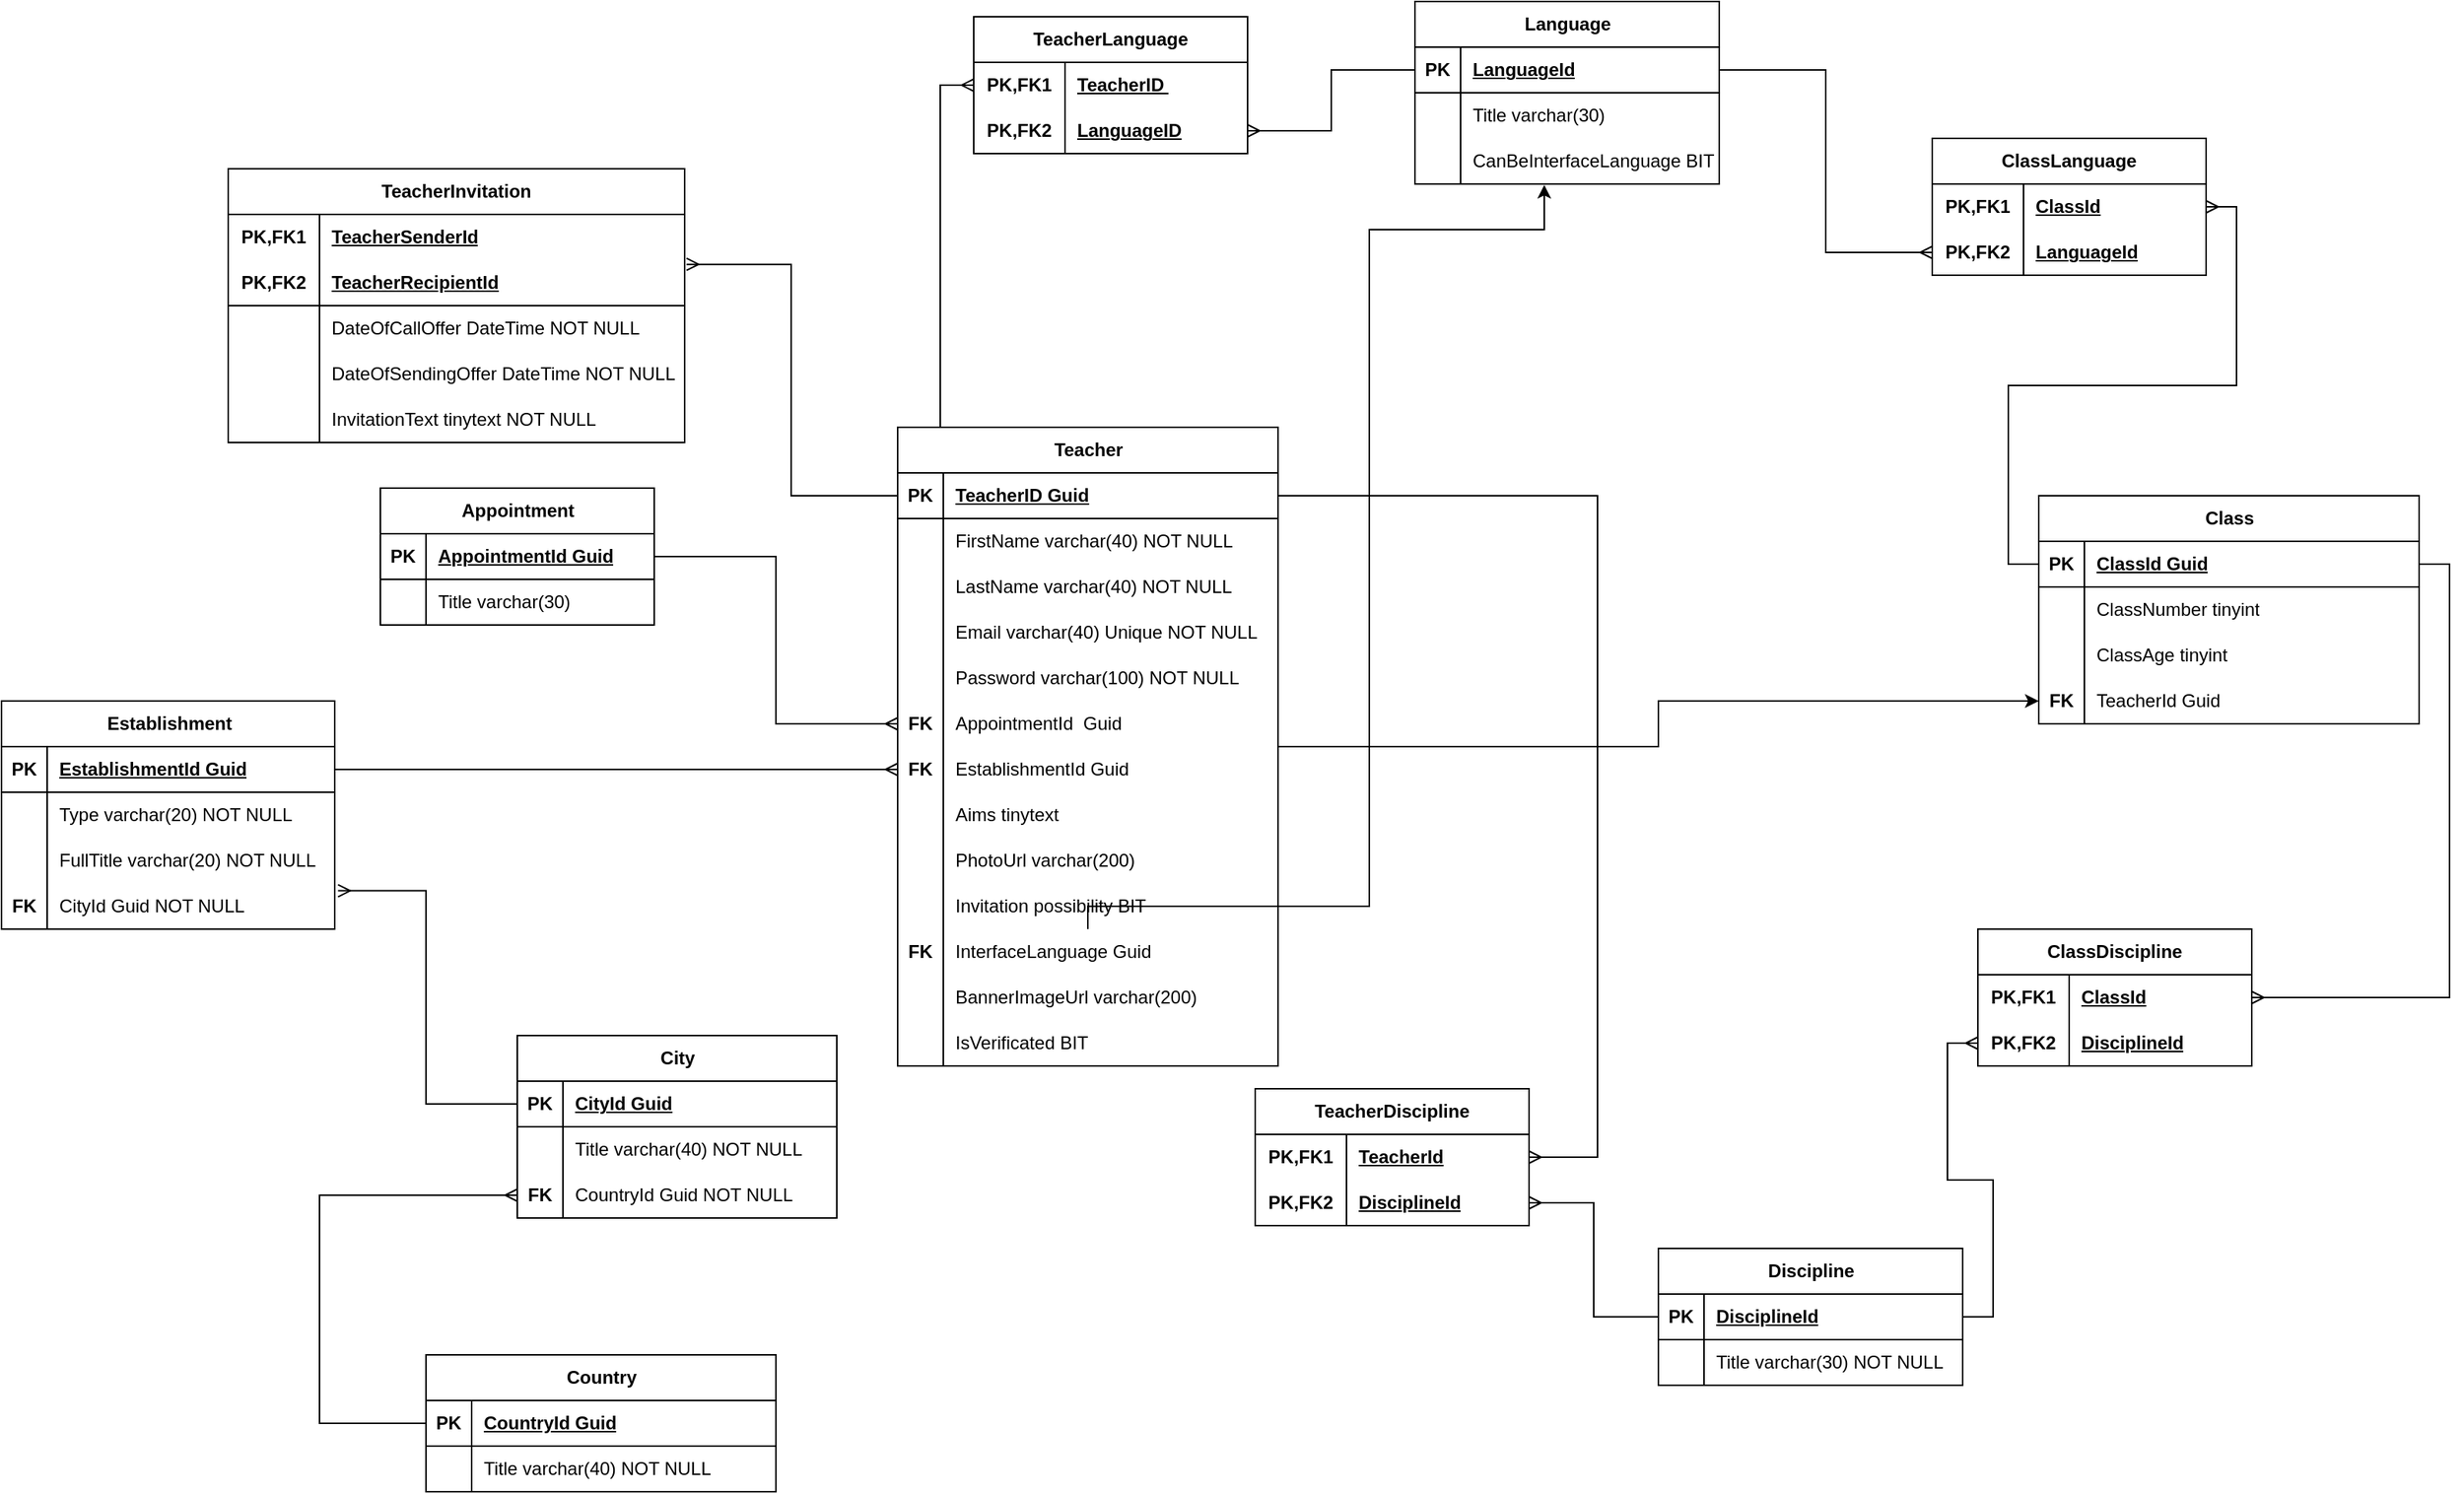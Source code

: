 <mxfile version="21.5.0" type="device">
  <diagram name="Page-1" id="oLW_052WXGifbZmkv6i8">
    <mxGraphModel dx="2096" dy="477" grid="1" gridSize="10" guides="1" tooltips="1" connect="1" arrows="1" fold="1" page="1" pageScale="1" pageWidth="850" pageHeight="1100" math="0" shadow="0">
      <root>
        <mxCell id="0" />
        <mxCell id="1" parent="0" />
        <mxCell id="5yg50umYMI5J6z6jHBOH-35" style="edgeStyle=orthogonalEdgeStyle;rounded=0;orthogonalLoop=1;jettySize=auto;html=1;entryX=0;entryY=0.5;entryDx=0;entryDy=0;" parent="1" source="uHq_uCDm-CEGFwKc-GGL-29" target="uHq_uCDm-CEGFwKc-GGL-214" edge="1">
          <mxGeometry relative="1" as="geometry" />
        </mxCell>
        <mxCell id="uHq_uCDm-CEGFwKc-GGL-29" value="Teacher" style="shape=table;startSize=30;container=1;collapsible=1;childLayout=tableLayout;fixedRows=1;rowLines=0;fontStyle=1;align=center;resizeLast=1;html=1;strokeWidth=1;" parent="1" vertex="1">
          <mxGeometry x="370" y="430" width="250" height="420" as="geometry">
            <mxRectangle x="370" y="430" width="90" height="30" as="alternateBounds" />
          </mxGeometry>
        </mxCell>
        <mxCell id="uHq_uCDm-CEGFwKc-GGL-30" value="" style="shape=tableRow;horizontal=0;startSize=0;swimlaneHead=0;swimlaneBody=0;fillColor=none;collapsible=0;dropTarget=0;points=[[0,0.5],[1,0.5]];portConstraint=eastwest;top=0;left=0;right=0;bottom=1;strokeWidth=1;" parent="uHq_uCDm-CEGFwKc-GGL-29" vertex="1">
          <mxGeometry y="30" width="250" height="30" as="geometry" />
        </mxCell>
        <mxCell id="uHq_uCDm-CEGFwKc-GGL-31" value="PK" style="shape=partialRectangle;connectable=0;fillColor=none;top=0;left=0;bottom=0;right=0;fontStyle=1;overflow=hidden;whiteSpace=wrap;html=1;strokeWidth=1;" parent="uHq_uCDm-CEGFwKc-GGL-30" vertex="1">
          <mxGeometry width="30" height="30" as="geometry">
            <mxRectangle width="30" height="30" as="alternateBounds" />
          </mxGeometry>
        </mxCell>
        <mxCell id="uHq_uCDm-CEGFwKc-GGL-32" value="TeacherID Guid" style="shape=partialRectangle;connectable=0;fillColor=none;top=0;left=0;bottom=0;right=0;align=left;spacingLeft=6;fontStyle=5;overflow=hidden;whiteSpace=wrap;html=1;strokeWidth=1;" parent="uHq_uCDm-CEGFwKc-GGL-30" vertex="1">
          <mxGeometry x="30" width="220" height="30" as="geometry">
            <mxRectangle width="220" height="30" as="alternateBounds" />
          </mxGeometry>
        </mxCell>
        <mxCell id="uHq_uCDm-CEGFwKc-GGL-33" value="" style="shape=tableRow;horizontal=0;startSize=0;swimlaneHead=0;swimlaneBody=0;fillColor=none;collapsible=0;dropTarget=0;points=[[0,0.5],[1,0.5]];portConstraint=eastwest;top=0;left=0;right=0;bottom=0;strokeWidth=1;" parent="uHq_uCDm-CEGFwKc-GGL-29" vertex="1">
          <mxGeometry y="60" width="250" height="30" as="geometry" />
        </mxCell>
        <mxCell id="uHq_uCDm-CEGFwKc-GGL-34" value="" style="shape=partialRectangle;connectable=0;fillColor=none;top=0;left=0;bottom=0;right=0;editable=1;overflow=hidden;whiteSpace=wrap;html=1;strokeWidth=1;" parent="uHq_uCDm-CEGFwKc-GGL-33" vertex="1">
          <mxGeometry width="30" height="30" as="geometry">
            <mxRectangle width="30" height="30" as="alternateBounds" />
          </mxGeometry>
        </mxCell>
        <mxCell id="uHq_uCDm-CEGFwKc-GGL-35" value="FirstName varchar(40) NOT NULL" style="shape=partialRectangle;connectable=0;fillColor=none;top=0;left=0;bottom=0;right=0;align=left;spacingLeft=6;overflow=hidden;whiteSpace=wrap;html=1;strokeWidth=1;" parent="uHq_uCDm-CEGFwKc-GGL-33" vertex="1">
          <mxGeometry x="30" width="220" height="30" as="geometry">
            <mxRectangle width="220" height="30" as="alternateBounds" />
          </mxGeometry>
        </mxCell>
        <mxCell id="uHq_uCDm-CEGFwKc-GGL-36" value="" style="shape=tableRow;horizontal=0;startSize=0;swimlaneHead=0;swimlaneBody=0;fillColor=none;collapsible=0;dropTarget=0;points=[[0,0.5],[1,0.5]];portConstraint=eastwest;top=0;left=0;right=0;bottom=0;strokeWidth=1;" parent="uHq_uCDm-CEGFwKc-GGL-29" vertex="1">
          <mxGeometry y="90" width="250" height="30" as="geometry" />
        </mxCell>
        <mxCell id="uHq_uCDm-CEGFwKc-GGL-37" value="" style="shape=partialRectangle;connectable=0;fillColor=none;top=0;left=0;bottom=0;right=0;editable=1;overflow=hidden;whiteSpace=wrap;html=1;strokeWidth=1;" parent="uHq_uCDm-CEGFwKc-GGL-36" vertex="1">
          <mxGeometry width="30" height="30" as="geometry">
            <mxRectangle width="30" height="30" as="alternateBounds" />
          </mxGeometry>
        </mxCell>
        <mxCell id="uHq_uCDm-CEGFwKc-GGL-38" value="LastName varchar(40) NOT NULL" style="shape=partialRectangle;connectable=0;fillColor=none;top=0;left=0;bottom=0;right=0;align=left;spacingLeft=6;overflow=hidden;whiteSpace=wrap;html=1;strokeWidth=1;" parent="uHq_uCDm-CEGFwKc-GGL-36" vertex="1">
          <mxGeometry x="30" width="220" height="30" as="geometry">
            <mxRectangle width="220" height="30" as="alternateBounds" />
          </mxGeometry>
        </mxCell>
        <mxCell id="uHq_uCDm-CEGFwKc-GGL-42" value="" style="shape=tableRow;horizontal=0;startSize=0;swimlaneHead=0;swimlaneBody=0;fillColor=none;collapsible=0;dropTarget=0;points=[[0,0.5],[1,0.5]];portConstraint=eastwest;top=0;left=0;right=0;bottom=0;strokeWidth=1;" parent="uHq_uCDm-CEGFwKc-GGL-29" vertex="1">
          <mxGeometry y="120" width="250" height="30" as="geometry" />
        </mxCell>
        <mxCell id="uHq_uCDm-CEGFwKc-GGL-43" value="" style="shape=partialRectangle;connectable=0;fillColor=none;top=0;left=0;bottom=0;right=0;editable=1;overflow=hidden;whiteSpace=wrap;html=1;strokeWidth=1;" parent="uHq_uCDm-CEGFwKc-GGL-42" vertex="1">
          <mxGeometry width="30" height="30" as="geometry">
            <mxRectangle width="30" height="30" as="alternateBounds" />
          </mxGeometry>
        </mxCell>
        <mxCell id="uHq_uCDm-CEGFwKc-GGL-44" value="Email varchar(40) Unique NOT NULL" style="shape=partialRectangle;connectable=0;fillColor=none;top=0;left=0;bottom=0;right=0;align=left;spacingLeft=6;overflow=hidden;whiteSpace=wrap;html=1;strokeWidth=1;" parent="uHq_uCDm-CEGFwKc-GGL-42" vertex="1">
          <mxGeometry x="30" width="220" height="30" as="geometry">
            <mxRectangle width="220" height="30" as="alternateBounds" />
          </mxGeometry>
        </mxCell>
        <mxCell id="uHq_uCDm-CEGFwKc-GGL-45" value="" style="shape=tableRow;horizontal=0;startSize=0;swimlaneHead=0;swimlaneBody=0;fillColor=none;collapsible=0;dropTarget=0;points=[[0,0.5],[1,0.5]];portConstraint=eastwest;top=0;left=0;right=0;bottom=0;strokeWidth=1;" parent="uHq_uCDm-CEGFwKc-GGL-29" vertex="1">
          <mxGeometry y="150" width="250" height="30" as="geometry" />
        </mxCell>
        <mxCell id="uHq_uCDm-CEGFwKc-GGL-46" value="" style="shape=partialRectangle;connectable=0;fillColor=none;top=0;left=0;bottom=0;right=0;editable=1;overflow=hidden;whiteSpace=wrap;html=1;strokeWidth=1;" parent="uHq_uCDm-CEGFwKc-GGL-45" vertex="1">
          <mxGeometry width="30" height="30" as="geometry">
            <mxRectangle width="30" height="30" as="alternateBounds" />
          </mxGeometry>
        </mxCell>
        <mxCell id="uHq_uCDm-CEGFwKc-GGL-47" value="Password varchar(100) NOT NULL" style="shape=partialRectangle;connectable=0;fillColor=none;top=0;left=0;bottom=0;right=0;align=left;spacingLeft=6;overflow=hidden;whiteSpace=wrap;html=1;strokeWidth=1;" parent="uHq_uCDm-CEGFwKc-GGL-45" vertex="1">
          <mxGeometry x="30" width="220" height="30" as="geometry">
            <mxRectangle width="220" height="30" as="alternateBounds" />
          </mxGeometry>
        </mxCell>
        <mxCell id="uHq_uCDm-CEGFwKc-GGL-54" value="" style="shape=tableRow;horizontal=0;startSize=0;swimlaneHead=0;swimlaneBody=0;fillColor=none;collapsible=0;dropTarget=0;points=[[0,0.5],[1,0.5]];portConstraint=eastwest;top=0;left=0;right=0;bottom=0;strokeWidth=1;" parent="uHq_uCDm-CEGFwKc-GGL-29" vertex="1">
          <mxGeometry y="180" width="250" height="30" as="geometry" />
        </mxCell>
        <mxCell id="uHq_uCDm-CEGFwKc-GGL-55" value="FK" style="shape=partialRectangle;connectable=0;fillColor=none;top=0;left=0;bottom=0;right=0;editable=1;overflow=hidden;whiteSpace=wrap;html=1;strokeWidth=1;fontStyle=1" parent="uHq_uCDm-CEGFwKc-GGL-54" vertex="1">
          <mxGeometry width="30" height="30" as="geometry">
            <mxRectangle width="30" height="30" as="alternateBounds" />
          </mxGeometry>
        </mxCell>
        <mxCell id="uHq_uCDm-CEGFwKc-GGL-56" value="AppointmentId&amp;nbsp; Guid" style="shape=partialRectangle;connectable=0;fillColor=none;top=0;left=0;bottom=0;right=0;align=left;spacingLeft=6;overflow=hidden;whiteSpace=wrap;html=1;strokeWidth=1;" parent="uHq_uCDm-CEGFwKc-GGL-54" vertex="1">
          <mxGeometry x="30" width="220" height="30" as="geometry">
            <mxRectangle width="220" height="30" as="alternateBounds" />
          </mxGeometry>
        </mxCell>
        <mxCell id="INQ4oLNOgzTdT7xalO9u-1" value="" style="shape=tableRow;horizontal=0;startSize=0;swimlaneHead=0;swimlaneBody=0;fillColor=none;collapsible=0;dropTarget=0;points=[[0,0.5],[1,0.5]];portConstraint=eastwest;top=0;left=0;right=0;bottom=0;strokeWidth=1;" vertex="1" parent="uHq_uCDm-CEGFwKc-GGL-29">
          <mxGeometry y="210" width="250" height="30" as="geometry" />
        </mxCell>
        <mxCell id="INQ4oLNOgzTdT7xalO9u-2" value="FK" style="shape=partialRectangle;connectable=0;fillColor=none;top=0;left=0;bottom=0;right=0;editable=1;overflow=hidden;whiteSpace=wrap;html=1;strokeWidth=1;fontStyle=1" vertex="1" parent="INQ4oLNOgzTdT7xalO9u-1">
          <mxGeometry width="30" height="30" as="geometry">
            <mxRectangle width="30" height="30" as="alternateBounds" />
          </mxGeometry>
        </mxCell>
        <mxCell id="INQ4oLNOgzTdT7xalO9u-3" value="EstablishmentId Guid" style="shape=partialRectangle;connectable=0;fillColor=none;top=0;left=0;bottom=0;right=0;align=left;spacingLeft=6;overflow=hidden;whiteSpace=wrap;html=1;strokeWidth=1;" vertex="1" parent="INQ4oLNOgzTdT7xalO9u-1">
          <mxGeometry x="30" width="220" height="30" as="geometry">
            <mxRectangle width="220" height="30" as="alternateBounds" />
          </mxGeometry>
        </mxCell>
        <mxCell id="uHq_uCDm-CEGFwKc-GGL-217" value="" style="shape=tableRow;horizontal=0;startSize=0;swimlaneHead=0;swimlaneBody=0;fillColor=none;collapsible=0;dropTarget=0;points=[[0,0.5],[1,0.5]];portConstraint=eastwest;top=0;left=0;right=0;bottom=0;strokeWidth=1;" parent="uHq_uCDm-CEGFwKc-GGL-29" vertex="1">
          <mxGeometry y="240" width="250" height="30" as="geometry" />
        </mxCell>
        <mxCell id="uHq_uCDm-CEGFwKc-GGL-218" value="" style="shape=partialRectangle;connectable=0;fillColor=none;top=0;left=0;bottom=0;right=0;editable=1;overflow=hidden;whiteSpace=wrap;html=1;strokeWidth=1;" parent="uHq_uCDm-CEGFwKc-GGL-217" vertex="1">
          <mxGeometry width="30" height="30" as="geometry">
            <mxRectangle width="30" height="30" as="alternateBounds" />
          </mxGeometry>
        </mxCell>
        <mxCell id="uHq_uCDm-CEGFwKc-GGL-219" value="Aims tinytext" style="shape=partialRectangle;connectable=0;fillColor=none;top=0;left=0;bottom=0;right=0;align=left;spacingLeft=6;overflow=hidden;whiteSpace=wrap;html=1;strokeWidth=1;" parent="uHq_uCDm-CEGFwKc-GGL-217" vertex="1">
          <mxGeometry x="30" width="220" height="30" as="geometry">
            <mxRectangle width="220" height="30" as="alternateBounds" />
          </mxGeometry>
        </mxCell>
        <mxCell id="uHq_uCDm-CEGFwKc-GGL-256" value="" style="shape=tableRow;horizontal=0;startSize=0;swimlaneHead=0;swimlaneBody=0;fillColor=none;collapsible=0;dropTarget=0;points=[[0,0.5],[1,0.5]];portConstraint=eastwest;top=0;left=0;right=0;bottom=0;strokeWidth=1;" parent="uHq_uCDm-CEGFwKc-GGL-29" vertex="1">
          <mxGeometry y="270" width="250" height="30" as="geometry" />
        </mxCell>
        <mxCell id="uHq_uCDm-CEGFwKc-GGL-257" value="" style="shape=partialRectangle;connectable=0;fillColor=none;top=0;left=0;bottom=0;right=0;editable=1;overflow=hidden;whiteSpace=wrap;html=1;strokeWidth=1;" parent="uHq_uCDm-CEGFwKc-GGL-256" vertex="1">
          <mxGeometry width="30" height="30" as="geometry">
            <mxRectangle width="30" height="30" as="alternateBounds" />
          </mxGeometry>
        </mxCell>
        <mxCell id="uHq_uCDm-CEGFwKc-GGL-258" value="PhotoUrl varchar(200)" style="shape=partialRectangle;connectable=0;fillColor=none;top=0;left=0;bottom=0;right=0;align=left;spacingLeft=6;overflow=hidden;whiteSpace=wrap;html=1;strokeWidth=1;" parent="uHq_uCDm-CEGFwKc-GGL-256" vertex="1">
          <mxGeometry x="30" width="220" height="30" as="geometry">
            <mxRectangle width="220" height="30" as="alternateBounds" />
          </mxGeometry>
        </mxCell>
        <mxCell id="ctQBOZw4vagbi_QwaWRH-1" value="" style="shape=tableRow;horizontal=0;startSize=0;swimlaneHead=0;swimlaneBody=0;fillColor=none;collapsible=0;dropTarget=0;points=[[0,0.5],[1,0.5]];portConstraint=eastwest;top=0;left=0;right=0;bottom=0;strokeWidth=1;" parent="uHq_uCDm-CEGFwKc-GGL-29" vertex="1">
          <mxGeometry y="300" width="250" height="30" as="geometry" />
        </mxCell>
        <mxCell id="ctQBOZw4vagbi_QwaWRH-2" value="" style="shape=partialRectangle;connectable=0;fillColor=none;top=0;left=0;bottom=0;right=0;editable=1;overflow=hidden;whiteSpace=wrap;html=1;strokeWidth=1;" parent="ctQBOZw4vagbi_QwaWRH-1" vertex="1">
          <mxGeometry width="30" height="30" as="geometry">
            <mxRectangle width="30" height="30" as="alternateBounds" />
          </mxGeometry>
        </mxCell>
        <mxCell id="ctQBOZw4vagbi_QwaWRH-3" value="Invitation possibility BIT" style="shape=partialRectangle;connectable=0;fillColor=none;top=0;left=0;bottom=0;right=0;align=left;spacingLeft=6;overflow=hidden;whiteSpace=wrap;html=1;strokeWidth=1;" parent="ctQBOZw4vagbi_QwaWRH-1" vertex="1">
          <mxGeometry x="30" width="220" height="30" as="geometry">
            <mxRectangle width="220" height="30" as="alternateBounds" />
          </mxGeometry>
        </mxCell>
        <mxCell id="ctQBOZw4vagbi_QwaWRH-4" value="" style="shape=tableRow;horizontal=0;startSize=0;swimlaneHead=0;swimlaneBody=0;fillColor=none;collapsible=0;dropTarget=0;points=[[0,0.5],[1,0.5]];portConstraint=eastwest;top=0;left=0;right=0;bottom=0;strokeWidth=1;" parent="uHq_uCDm-CEGFwKc-GGL-29" vertex="1">
          <mxGeometry y="330" width="250" height="30" as="geometry" />
        </mxCell>
        <mxCell id="ctQBOZw4vagbi_QwaWRH-5" value="&lt;b&gt;FK&lt;/b&gt;" style="shape=partialRectangle;connectable=0;fillColor=none;top=0;left=0;bottom=0;right=0;editable=1;overflow=hidden;whiteSpace=wrap;html=1;strokeWidth=1;" parent="ctQBOZw4vagbi_QwaWRH-4" vertex="1">
          <mxGeometry width="30" height="30" as="geometry">
            <mxRectangle width="30" height="30" as="alternateBounds" />
          </mxGeometry>
        </mxCell>
        <mxCell id="ctQBOZw4vagbi_QwaWRH-6" value="InterfaceLanguage Guid" style="shape=partialRectangle;connectable=0;fillColor=none;top=0;left=0;bottom=0;right=0;align=left;spacingLeft=6;overflow=hidden;whiteSpace=wrap;html=1;strokeWidth=1;" parent="ctQBOZw4vagbi_QwaWRH-4" vertex="1">
          <mxGeometry x="30" width="220" height="30" as="geometry">
            <mxRectangle width="220" height="30" as="alternateBounds" />
          </mxGeometry>
        </mxCell>
        <mxCell id="5yg50umYMI5J6z6jHBOH-31" value="" style="shape=tableRow;horizontal=0;startSize=0;swimlaneHead=0;swimlaneBody=0;fillColor=none;collapsible=0;dropTarget=0;points=[[0,0.5],[1,0.5]];portConstraint=eastwest;top=0;left=0;right=0;bottom=0;strokeWidth=1;" parent="uHq_uCDm-CEGFwKc-GGL-29" vertex="1">
          <mxGeometry y="360" width="250" height="30" as="geometry" />
        </mxCell>
        <mxCell id="5yg50umYMI5J6z6jHBOH-32" value="" style="shape=partialRectangle;connectable=0;fillColor=none;top=0;left=0;bottom=0;right=0;editable=1;overflow=hidden;whiteSpace=wrap;html=1;strokeWidth=1;" parent="5yg50umYMI5J6z6jHBOH-31" vertex="1">
          <mxGeometry width="30" height="30" as="geometry">
            <mxRectangle width="30" height="30" as="alternateBounds" />
          </mxGeometry>
        </mxCell>
        <mxCell id="5yg50umYMI5J6z6jHBOH-33" value="BannerImageUrl varchar(200)" style="shape=partialRectangle;connectable=0;fillColor=none;top=0;left=0;bottom=0;right=0;align=left;spacingLeft=6;overflow=hidden;whiteSpace=wrap;html=1;strokeWidth=1;" parent="5yg50umYMI5J6z6jHBOH-31" vertex="1">
          <mxGeometry x="30" width="220" height="30" as="geometry">
            <mxRectangle width="220" height="30" as="alternateBounds" />
          </mxGeometry>
        </mxCell>
        <mxCell id="5yg50umYMI5J6z6jHBOH-40" value="" style="shape=tableRow;horizontal=0;startSize=0;swimlaneHead=0;swimlaneBody=0;fillColor=none;collapsible=0;dropTarget=0;points=[[0,0.5],[1,0.5]];portConstraint=eastwest;top=0;left=0;right=0;bottom=0;strokeWidth=1;" parent="uHq_uCDm-CEGFwKc-GGL-29" vertex="1">
          <mxGeometry y="390" width="250" height="30" as="geometry" />
        </mxCell>
        <mxCell id="5yg50umYMI5J6z6jHBOH-41" value="" style="shape=partialRectangle;connectable=0;fillColor=none;top=0;left=0;bottom=0;right=0;editable=1;overflow=hidden;whiteSpace=wrap;html=1;strokeWidth=1;" parent="5yg50umYMI5J6z6jHBOH-40" vertex="1">
          <mxGeometry width="30" height="30" as="geometry">
            <mxRectangle width="30" height="30" as="alternateBounds" />
          </mxGeometry>
        </mxCell>
        <mxCell id="5yg50umYMI5J6z6jHBOH-42" value="IsVerificated BIT" style="shape=partialRectangle;connectable=0;fillColor=none;top=0;left=0;bottom=0;right=0;align=left;spacingLeft=6;overflow=hidden;whiteSpace=wrap;html=1;strokeWidth=1;" parent="5yg50umYMI5J6z6jHBOH-40" vertex="1">
          <mxGeometry x="30" width="220" height="30" as="geometry">
            <mxRectangle width="220" height="30" as="alternateBounds" />
          </mxGeometry>
        </mxCell>
        <mxCell id="uHq_uCDm-CEGFwKc-GGL-66" value="Class" style="shape=table;startSize=30;container=1;collapsible=1;childLayout=tableLayout;fixedRows=1;rowLines=0;fontStyle=1;align=center;resizeLast=1;html=1;strokeWidth=1;" parent="1" vertex="1">
          <mxGeometry x="1120" y="475" width="250" height="150" as="geometry" />
        </mxCell>
        <mxCell id="uHq_uCDm-CEGFwKc-GGL-67" value="" style="shape=tableRow;horizontal=0;startSize=0;swimlaneHead=0;swimlaneBody=0;fillColor=none;collapsible=0;dropTarget=0;points=[[0,0.5],[1,0.5]];portConstraint=eastwest;top=0;left=0;right=0;bottom=1;strokeWidth=1;" parent="uHq_uCDm-CEGFwKc-GGL-66" vertex="1">
          <mxGeometry y="30" width="250" height="30" as="geometry" />
        </mxCell>
        <mxCell id="uHq_uCDm-CEGFwKc-GGL-68" value="PK" style="shape=partialRectangle;connectable=0;fillColor=none;top=0;left=0;bottom=0;right=0;fontStyle=1;overflow=hidden;whiteSpace=wrap;html=1;strokeWidth=1;" parent="uHq_uCDm-CEGFwKc-GGL-67" vertex="1">
          <mxGeometry width="30" height="30" as="geometry">
            <mxRectangle width="30" height="30" as="alternateBounds" />
          </mxGeometry>
        </mxCell>
        <mxCell id="uHq_uCDm-CEGFwKc-GGL-69" value="ClassId Guid" style="shape=partialRectangle;connectable=0;fillColor=none;top=0;left=0;bottom=0;right=0;align=left;spacingLeft=6;fontStyle=5;overflow=hidden;whiteSpace=wrap;html=1;strokeWidth=1;" parent="uHq_uCDm-CEGFwKc-GGL-67" vertex="1">
          <mxGeometry x="30" width="220" height="30" as="geometry">
            <mxRectangle width="220" height="30" as="alternateBounds" />
          </mxGeometry>
        </mxCell>
        <mxCell id="uHq_uCDm-CEGFwKc-GGL-70" value="" style="shape=tableRow;horizontal=0;startSize=0;swimlaneHead=0;swimlaneBody=0;fillColor=none;collapsible=0;dropTarget=0;points=[[0,0.5],[1,0.5]];portConstraint=eastwest;top=0;left=0;right=0;bottom=0;strokeWidth=1;" parent="uHq_uCDm-CEGFwKc-GGL-66" vertex="1">
          <mxGeometry y="60" width="250" height="30" as="geometry" />
        </mxCell>
        <mxCell id="uHq_uCDm-CEGFwKc-GGL-71" value="" style="shape=partialRectangle;connectable=0;fillColor=none;top=0;left=0;bottom=0;right=0;editable=1;overflow=hidden;whiteSpace=wrap;html=1;strokeWidth=1;" parent="uHq_uCDm-CEGFwKc-GGL-70" vertex="1">
          <mxGeometry width="30" height="30" as="geometry">
            <mxRectangle width="30" height="30" as="alternateBounds" />
          </mxGeometry>
        </mxCell>
        <mxCell id="uHq_uCDm-CEGFwKc-GGL-72" value="ClassNumber tinyint" style="shape=partialRectangle;connectable=0;fillColor=none;top=0;left=0;bottom=0;right=0;align=left;spacingLeft=6;overflow=hidden;whiteSpace=wrap;html=1;strokeWidth=1;" parent="uHq_uCDm-CEGFwKc-GGL-70" vertex="1">
          <mxGeometry x="30" width="220" height="30" as="geometry">
            <mxRectangle width="220" height="30" as="alternateBounds" />
          </mxGeometry>
        </mxCell>
        <mxCell id="uHq_uCDm-CEGFwKc-GGL-79" value="" style="shape=tableRow;horizontal=0;startSize=0;swimlaneHead=0;swimlaneBody=0;fillColor=none;collapsible=0;dropTarget=0;points=[[0,0.5],[1,0.5]];portConstraint=eastwest;top=0;left=0;right=0;bottom=0;strokeWidth=1;" parent="uHq_uCDm-CEGFwKc-GGL-66" vertex="1">
          <mxGeometry y="90" width="250" height="30" as="geometry" />
        </mxCell>
        <mxCell id="uHq_uCDm-CEGFwKc-GGL-80" value="" style="shape=partialRectangle;connectable=0;fillColor=none;top=0;left=0;bottom=0;right=0;editable=1;overflow=hidden;whiteSpace=wrap;html=1;strokeWidth=1;" parent="uHq_uCDm-CEGFwKc-GGL-79" vertex="1">
          <mxGeometry width="30" height="30" as="geometry">
            <mxRectangle width="30" height="30" as="alternateBounds" />
          </mxGeometry>
        </mxCell>
        <mxCell id="uHq_uCDm-CEGFwKc-GGL-81" value="ClassAge tinyint" style="shape=partialRectangle;connectable=0;fillColor=none;top=0;left=0;bottom=0;right=0;align=left;spacingLeft=6;overflow=hidden;whiteSpace=wrap;html=1;strokeWidth=1;" parent="uHq_uCDm-CEGFwKc-GGL-79" vertex="1">
          <mxGeometry x="30" width="220" height="30" as="geometry">
            <mxRectangle width="220" height="30" as="alternateBounds" />
          </mxGeometry>
        </mxCell>
        <mxCell id="uHq_uCDm-CEGFwKc-GGL-214" value="" style="shape=tableRow;horizontal=0;startSize=0;swimlaneHead=0;swimlaneBody=0;fillColor=none;collapsible=0;dropTarget=0;points=[[0,0.5],[1,0.5]];portConstraint=eastwest;top=0;left=0;right=0;bottom=0;strokeWidth=1;" parent="uHq_uCDm-CEGFwKc-GGL-66" vertex="1">
          <mxGeometry y="120" width="250" height="30" as="geometry" />
        </mxCell>
        <mxCell id="uHq_uCDm-CEGFwKc-GGL-215" value="&lt;b&gt;FK&lt;/b&gt;" style="shape=partialRectangle;connectable=0;fillColor=none;top=0;left=0;bottom=0;right=0;editable=1;overflow=hidden;whiteSpace=wrap;html=1;strokeWidth=1;" parent="uHq_uCDm-CEGFwKc-GGL-214" vertex="1">
          <mxGeometry width="30" height="30" as="geometry">
            <mxRectangle width="30" height="30" as="alternateBounds" />
          </mxGeometry>
        </mxCell>
        <mxCell id="uHq_uCDm-CEGFwKc-GGL-216" value="TeacherId Guid" style="shape=partialRectangle;connectable=0;fillColor=none;top=0;left=0;bottom=0;right=0;align=left;spacingLeft=6;overflow=hidden;whiteSpace=wrap;html=1;strokeWidth=1;" parent="uHq_uCDm-CEGFwKc-GGL-214" vertex="1">
          <mxGeometry x="30" width="220" height="30" as="geometry">
            <mxRectangle width="220" height="30" as="alternateBounds" />
          </mxGeometry>
        </mxCell>
        <mxCell id="uHq_uCDm-CEGFwKc-GGL-100" value="Establishment" style="shape=table;startSize=30;container=1;collapsible=1;childLayout=tableLayout;fixedRows=1;rowLines=0;fontStyle=1;align=center;resizeLast=1;html=1;strokeWidth=1;" parent="1" vertex="1">
          <mxGeometry x="-219" y="610" width="219" height="150" as="geometry" />
        </mxCell>
        <mxCell id="uHq_uCDm-CEGFwKc-GGL-101" value="" style="shape=tableRow;horizontal=0;startSize=0;swimlaneHead=0;swimlaneBody=0;fillColor=none;collapsible=0;dropTarget=0;points=[[0,0.5],[1,0.5]];portConstraint=eastwest;top=0;left=0;right=0;bottom=1;strokeWidth=1;" parent="uHq_uCDm-CEGFwKc-GGL-100" vertex="1">
          <mxGeometry y="30" width="219" height="30" as="geometry" />
        </mxCell>
        <mxCell id="uHq_uCDm-CEGFwKc-GGL-102" value="PK" style="shape=partialRectangle;connectable=0;fillColor=none;top=0;left=0;bottom=0;right=0;fontStyle=1;overflow=hidden;whiteSpace=wrap;html=1;strokeWidth=1;" parent="uHq_uCDm-CEGFwKc-GGL-101" vertex="1">
          <mxGeometry width="30" height="30" as="geometry">
            <mxRectangle width="30" height="30" as="alternateBounds" />
          </mxGeometry>
        </mxCell>
        <mxCell id="uHq_uCDm-CEGFwKc-GGL-103" value="EstablishmentId Guid" style="shape=partialRectangle;connectable=0;fillColor=none;top=0;left=0;bottom=0;right=0;align=left;spacingLeft=6;fontStyle=5;overflow=hidden;whiteSpace=wrap;html=1;strokeWidth=1;" parent="uHq_uCDm-CEGFwKc-GGL-101" vertex="1">
          <mxGeometry x="30" width="189" height="30" as="geometry">
            <mxRectangle width="189" height="30" as="alternateBounds" />
          </mxGeometry>
        </mxCell>
        <mxCell id="uHq_uCDm-CEGFwKc-GGL-104" value="" style="shape=tableRow;horizontal=0;startSize=0;swimlaneHead=0;swimlaneBody=0;fillColor=none;collapsible=0;dropTarget=0;points=[[0,0.5],[1,0.5]];portConstraint=eastwest;top=0;left=0;right=0;bottom=0;strokeWidth=1;" parent="uHq_uCDm-CEGFwKc-GGL-100" vertex="1">
          <mxGeometry y="60" width="219" height="30" as="geometry" />
        </mxCell>
        <mxCell id="uHq_uCDm-CEGFwKc-GGL-105" value="" style="shape=partialRectangle;connectable=0;fillColor=none;top=0;left=0;bottom=0;right=0;editable=1;overflow=hidden;whiteSpace=wrap;html=1;strokeWidth=1;" parent="uHq_uCDm-CEGFwKc-GGL-104" vertex="1">
          <mxGeometry width="30" height="30" as="geometry">
            <mxRectangle width="30" height="30" as="alternateBounds" />
          </mxGeometry>
        </mxCell>
        <mxCell id="uHq_uCDm-CEGFwKc-GGL-106" value="Type varchar(20) NOT NULL" style="shape=partialRectangle;connectable=0;fillColor=none;top=0;left=0;bottom=0;right=0;align=left;spacingLeft=6;overflow=hidden;whiteSpace=wrap;html=1;strokeWidth=1;" parent="uHq_uCDm-CEGFwKc-GGL-104" vertex="1">
          <mxGeometry x="30" width="189" height="30" as="geometry">
            <mxRectangle width="189" height="30" as="alternateBounds" />
          </mxGeometry>
        </mxCell>
        <mxCell id="uHq_uCDm-CEGFwKc-GGL-107" value="" style="shape=tableRow;horizontal=0;startSize=0;swimlaneHead=0;swimlaneBody=0;fillColor=none;collapsible=0;dropTarget=0;points=[[0,0.5],[1,0.5]];portConstraint=eastwest;top=0;left=0;right=0;bottom=0;strokeWidth=1;" parent="uHq_uCDm-CEGFwKc-GGL-100" vertex="1">
          <mxGeometry y="90" width="219" height="30" as="geometry" />
        </mxCell>
        <mxCell id="uHq_uCDm-CEGFwKc-GGL-108" value="" style="shape=partialRectangle;connectable=0;fillColor=none;top=0;left=0;bottom=0;right=0;editable=1;overflow=hidden;whiteSpace=wrap;html=1;strokeWidth=1;" parent="uHq_uCDm-CEGFwKc-GGL-107" vertex="1">
          <mxGeometry width="30" height="30" as="geometry">
            <mxRectangle width="30" height="30" as="alternateBounds" />
          </mxGeometry>
        </mxCell>
        <mxCell id="uHq_uCDm-CEGFwKc-GGL-109" value="FullTitle varchar(20) NOT NULL" style="shape=partialRectangle;connectable=0;fillColor=none;top=0;left=0;bottom=0;right=0;align=left;spacingLeft=6;overflow=hidden;whiteSpace=wrap;html=1;strokeWidth=1;" parent="uHq_uCDm-CEGFwKc-GGL-107" vertex="1">
          <mxGeometry x="30" width="189" height="30" as="geometry">
            <mxRectangle width="189" height="30" as="alternateBounds" />
          </mxGeometry>
        </mxCell>
        <mxCell id="uHq_uCDm-CEGFwKc-GGL-110" value="" style="shape=tableRow;horizontal=0;startSize=0;swimlaneHead=0;swimlaneBody=0;fillColor=none;collapsible=0;dropTarget=0;points=[[0,0.5],[1,0.5]];portConstraint=eastwest;top=0;left=0;right=0;bottom=0;strokeWidth=1;" parent="uHq_uCDm-CEGFwKc-GGL-100" vertex="1">
          <mxGeometry y="120" width="219" height="30" as="geometry" />
        </mxCell>
        <mxCell id="uHq_uCDm-CEGFwKc-GGL-111" value="&lt;b&gt;FK&lt;/b&gt;" style="shape=partialRectangle;connectable=0;fillColor=none;top=0;left=0;bottom=0;right=0;editable=1;overflow=hidden;whiteSpace=wrap;html=1;strokeWidth=1;" parent="uHq_uCDm-CEGFwKc-GGL-110" vertex="1">
          <mxGeometry width="30" height="30" as="geometry">
            <mxRectangle width="30" height="30" as="alternateBounds" />
          </mxGeometry>
        </mxCell>
        <mxCell id="uHq_uCDm-CEGFwKc-GGL-112" value="CityId Guid NOT NULL" style="shape=partialRectangle;connectable=0;fillColor=none;top=0;left=0;bottom=0;right=0;align=left;spacingLeft=6;overflow=hidden;whiteSpace=wrap;html=1;strokeWidth=1;" parent="uHq_uCDm-CEGFwKc-GGL-110" vertex="1">
          <mxGeometry x="30" width="189" height="30" as="geometry">
            <mxRectangle width="189" height="30" as="alternateBounds" />
          </mxGeometry>
        </mxCell>
        <mxCell id="uHq_uCDm-CEGFwKc-GGL-114" value="City" style="shape=table;startSize=30;container=1;collapsible=1;childLayout=tableLayout;fixedRows=1;rowLines=0;fontStyle=1;align=center;resizeLast=1;html=1;strokeWidth=1;" parent="1" vertex="1">
          <mxGeometry x="120" y="830" width="210" height="120" as="geometry" />
        </mxCell>
        <mxCell id="uHq_uCDm-CEGFwKc-GGL-115" value="" style="shape=tableRow;horizontal=0;startSize=0;swimlaneHead=0;swimlaneBody=0;fillColor=none;collapsible=0;dropTarget=0;points=[[0,0.5],[1,0.5]];portConstraint=eastwest;top=0;left=0;right=0;bottom=1;strokeWidth=1;" parent="uHq_uCDm-CEGFwKc-GGL-114" vertex="1">
          <mxGeometry y="30" width="210" height="30" as="geometry" />
        </mxCell>
        <mxCell id="uHq_uCDm-CEGFwKc-GGL-116" value="PK" style="shape=partialRectangle;connectable=0;fillColor=none;top=0;left=0;bottom=0;right=0;fontStyle=1;overflow=hidden;whiteSpace=wrap;html=1;strokeWidth=1;" parent="uHq_uCDm-CEGFwKc-GGL-115" vertex="1">
          <mxGeometry width="30" height="30" as="geometry">
            <mxRectangle width="30" height="30" as="alternateBounds" />
          </mxGeometry>
        </mxCell>
        <mxCell id="uHq_uCDm-CEGFwKc-GGL-117" value="CityId Guid" style="shape=partialRectangle;connectable=0;fillColor=none;top=0;left=0;bottom=0;right=0;align=left;spacingLeft=6;fontStyle=5;overflow=hidden;whiteSpace=wrap;html=1;strokeWidth=1;" parent="uHq_uCDm-CEGFwKc-GGL-115" vertex="1">
          <mxGeometry x="30" width="180" height="30" as="geometry">
            <mxRectangle width="180" height="30" as="alternateBounds" />
          </mxGeometry>
        </mxCell>
        <mxCell id="uHq_uCDm-CEGFwKc-GGL-118" value="" style="shape=tableRow;horizontal=0;startSize=0;swimlaneHead=0;swimlaneBody=0;fillColor=none;collapsible=0;dropTarget=0;points=[[0,0.5],[1,0.5]];portConstraint=eastwest;top=0;left=0;right=0;bottom=0;strokeWidth=1;" parent="uHq_uCDm-CEGFwKc-GGL-114" vertex="1">
          <mxGeometry y="60" width="210" height="30" as="geometry" />
        </mxCell>
        <mxCell id="uHq_uCDm-CEGFwKc-GGL-119" value="" style="shape=partialRectangle;connectable=0;fillColor=none;top=0;left=0;bottom=0;right=0;editable=1;overflow=hidden;whiteSpace=wrap;html=1;strokeWidth=1;" parent="uHq_uCDm-CEGFwKc-GGL-118" vertex="1">
          <mxGeometry width="30" height="30" as="geometry">
            <mxRectangle width="30" height="30" as="alternateBounds" />
          </mxGeometry>
        </mxCell>
        <mxCell id="uHq_uCDm-CEGFwKc-GGL-120" value="Title varchar(40) NOT NULL" style="shape=partialRectangle;connectable=0;fillColor=none;top=0;left=0;bottom=0;right=0;align=left;spacingLeft=6;overflow=hidden;whiteSpace=wrap;html=1;strokeWidth=1;" parent="uHq_uCDm-CEGFwKc-GGL-118" vertex="1">
          <mxGeometry x="30" width="180" height="30" as="geometry">
            <mxRectangle width="180" height="30" as="alternateBounds" />
          </mxGeometry>
        </mxCell>
        <mxCell id="uHq_uCDm-CEGFwKc-GGL-121" value="" style="shape=tableRow;horizontal=0;startSize=0;swimlaneHead=0;swimlaneBody=0;fillColor=none;collapsible=0;dropTarget=0;points=[[0,0.5],[1,0.5]];portConstraint=eastwest;top=0;left=0;right=0;bottom=0;strokeWidth=1;" parent="uHq_uCDm-CEGFwKc-GGL-114" vertex="1">
          <mxGeometry y="90" width="210" height="30" as="geometry" />
        </mxCell>
        <mxCell id="uHq_uCDm-CEGFwKc-GGL-122" value="&lt;b&gt;FK&lt;/b&gt;" style="shape=partialRectangle;connectable=0;fillColor=none;top=0;left=0;bottom=0;right=0;editable=1;overflow=hidden;whiteSpace=wrap;html=1;strokeWidth=1;" parent="uHq_uCDm-CEGFwKc-GGL-121" vertex="1">
          <mxGeometry width="30" height="30" as="geometry">
            <mxRectangle width="30" height="30" as="alternateBounds" />
          </mxGeometry>
        </mxCell>
        <mxCell id="uHq_uCDm-CEGFwKc-GGL-123" value="CountryId Guid NOT NULL" style="shape=partialRectangle;connectable=0;fillColor=none;top=0;left=0;bottom=0;right=0;align=left;spacingLeft=6;overflow=hidden;whiteSpace=wrap;html=1;strokeWidth=1;" parent="uHq_uCDm-CEGFwKc-GGL-121" vertex="1">
          <mxGeometry x="30" width="180" height="30" as="geometry">
            <mxRectangle width="180" height="30" as="alternateBounds" />
          </mxGeometry>
        </mxCell>
        <mxCell id="uHq_uCDm-CEGFwKc-GGL-127" value="Country" style="shape=table;startSize=30;container=1;collapsible=1;childLayout=tableLayout;fixedRows=1;rowLines=0;fontStyle=1;align=center;resizeLast=1;html=1;strokeWidth=1;" parent="1" vertex="1">
          <mxGeometry x="60" y="1040" width="230" height="90" as="geometry" />
        </mxCell>
        <mxCell id="uHq_uCDm-CEGFwKc-GGL-128" value="" style="shape=tableRow;horizontal=0;startSize=0;swimlaneHead=0;swimlaneBody=0;fillColor=none;collapsible=0;dropTarget=0;points=[[0,0.5],[1,0.5]];portConstraint=eastwest;top=0;left=0;right=0;bottom=1;strokeWidth=1;" parent="uHq_uCDm-CEGFwKc-GGL-127" vertex="1">
          <mxGeometry y="30" width="230" height="30" as="geometry" />
        </mxCell>
        <mxCell id="uHq_uCDm-CEGFwKc-GGL-129" value="PK" style="shape=partialRectangle;connectable=0;fillColor=none;top=0;left=0;bottom=0;right=0;fontStyle=1;overflow=hidden;whiteSpace=wrap;html=1;strokeWidth=1;" parent="uHq_uCDm-CEGFwKc-GGL-128" vertex="1">
          <mxGeometry width="30" height="30" as="geometry">
            <mxRectangle width="30" height="30" as="alternateBounds" />
          </mxGeometry>
        </mxCell>
        <mxCell id="uHq_uCDm-CEGFwKc-GGL-130" value="CountryId Guid" style="shape=partialRectangle;connectable=0;fillColor=none;top=0;left=0;bottom=0;right=0;align=left;spacingLeft=6;fontStyle=5;overflow=hidden;whiteSpace=wrap;html=1;strokeWidth=1;" parent="uHq_uCDm-CEGFwKc-GGL-128" vertex="1">
          <mxGeometry x="30" width="200" height="30" as="geometry">
            <mxRectangle width="200" height="30" as="alternateBounds" />
          </mxGeometry>
        </mxCell>
        <mxCell id="uHq_uCDm-CEGFwKc-GGL-131" value="" style="shape=tableRow;horizontal=0;startSize=0;swimlaneHead=0;swimlaneBody=0;fillColor=none;collapsible=0;dropTarget=0;points=[[0,0.5],[1,0.5]];portConstraint=eastwest;top=0;left=0;right=0;bottom=0;strokeWidth=1;" parent="uHq_uCDm-CEGFwKc-GGL-127" vertex="1">
          <mxGeometry y="60" width="230" height="30" as="geometry" />
        </mxCell>
        <mxCell id="uHq_uCDm-CEGFwKc-GGL-132" value="" style="shape=partialRectangle;connectable=0;fillColor=none;top=0;left=0;bottom=0;right=0;editable=1;overflow=hidden;whiteSpace=wrap;html=1;strokeWidth=1;" parent="uHq_uCDm-CEGFwKc-GGL-131" vertex="1">
          <mxGeometry width="30" height="30" as="geometry">
            <mxRectangle width="30" height="30" as="alternateBounds" />
          </mxGeometry>
        </mxCell>
        <mxCell id="uHq_uCDm-CEGFwKc-GGL-133" value="Title varchar(40) NOT NULL" style="shape=partialRectangle;connectable=0;fillColor=none;top=0;left=0;bottom=0;right=0;align=left;spacingLeft=6;overflow=hidden;whiteSpace=wrap;html=1;strokeWidth=1;" parent="uHq_uCDm-CEGFwKc-GGL-131" vertex="1">
          <mxGeometry x="30" width="200" height="30" as="geometry">
            <mxRectangle width="200" height="30" as="alternateBounds" />
          </mxGeometry>
        </mxCell>
        <mxCell id="uHq_uCDm-CEGFwKc-GGL-138" style="edgeStyle=orthogonalEdgeStyle;rounded=0;orthogonalLoop=1;jettySize=auto;html=1;entryX=0;entryY=0.5;entryDx=0;entryDy=0;endArrow=ERmany;endFill=0;strokeWidth=1;exitX=0;exitY=0.5;exitDx=0;exitDy=0;" parent="1" source="uHq_uCDm-CEGFwKc-GGL-128" target="uHq_uCDm-CEGFwKc-GGL-121" edge="1">
          <mxGeometry relative="1" as="geometry">
            <mxPoint x="-40" y="1010" as="sourcePoint" />
            <Array as="points">
              <mxPoint x="-10" y="1085" />
              <mxPoint x="-10" y="935" />
            </Array>
          </mxGeometry>
        </mxCell>
        <mxCell id="uHq_uCDm-CEGFwKc-GGL-139" style="edgeStyle=orthogonalEdgeStyle;rounded=0;orthogonalLoop=1;jettySize=auto;html=1;entryX=1.01;entryY=0.159;entryDx=0;entryDy=0;endArrow=ERmany;endFill=0;strokeWidth=1;entryPerimeter=0;" parent="1" source="uHq_uCDm-CEGFwKc-GGL-115" target="uHq_uCDm-CEGFwKc-GGL-110" edge="1">
          <mxGeometry relative="1" as="geometry" />
        </mxCell>
        <mxCell id="uHq_uCDm-CEGFwKc-GGL-151" value="TeacherDiscipline" style="shape=table;startSize=30;container=1;collapsible=1;childLayout=tableLayout;fixedRows=1;rowLines=0;fontStyle=1;align=center;resizeLast=1;html=1;whiteSpace=wrap;strokeWidth=1;" parent="1" vertex="1">
          <mxGeometry x="605" y="865" width="180" height="90" as="geometry" />
        </mxCell>
        <mxCell id="uHq_uCDm-CEGFwKc-GGL-152" value="" style="shape=tableRow;horizontal=0;startSize=0;swimlaneHead=0;swimlaneBody=0;fillColor=none;collapsible=0;dropTarget=0;points=[[0,0.5],[1,0.5]];portConstraint=eastwest;top=0;left=0;right=0;bottom=0;html=1;strokeWidth=1;" parent="uHq_uCDm-CEGFwKc-GGL-151" vertex="1">
          <mxGeometry y="30" width="180" height="30" as="geometry" />
        </mxCell>
        <mxCell id="uHq_uCDm-CEGFwKc-GGL-153" value="PK,FK1" style="shape=partialRectangle;connectable=0;fillColor=none;top=0;left=0;bottom=0;right=0;fontStyle=1;overflow=hidden;html=1;whiteSpace=wrap;strokeWidth=1;" parent="uHq_uCDm-CEGFwKc-GGL-152" vertex="1">
          <mxGeometry width="60" height="30" as="geometry">
            <mxRectangle width="60" height="30" as="alternateBounds" />
          </mxGeometry>
        </mxCell>
        <mxCell id="uHq_uCDm-CEGFwKc-GGL-154" value="TeacherId" style="shape=partialRectangle;connectable=0;fillColor=none;top=0;left=0;bottom=0;right=0;align=left;spacingLeft=6;fontStyle=5;overflow=hidden;html=1;whiteSpace=wrap;strokeWidth=1;" parent="uHq_uCDm-CEGFwKc-GGL-152" vertex="1">
          <mxGeometry x="60" width="120" height="30" as="geometry">
            <mxRectangle width="120" height="30" as="alternateBounds" />
          </mxGeometry>
        </mxCell>
        <mxCell id="uHq_uCDm-CEGFwKc-GGL-155" value="" style="shape=tableRow;horizontal=0;startSize=0;swimlaneHead=0;swimlaneBody=0;fillColor=none;collapsible=0;dropTarget=0;points=[[0,0.5],[1,0.5]];portConstraint=eastwest;top=0;left=0;right=0;bottom=1;html=1;strokeWidth=1;" parent="uHq_uCDm-CEGFwKc-GGL-151" vertex="1">
          <mxGeometry y="60" width="180" height="30" as="geometry" />
        </mxCell>
        <mxCell id="uHq_uCDm-CEGFwKc-GGL-156" value="PK,FK2" style="shape=partialRectangle;connectable=0;fillColor=none;top=0;left=0;bottom=0;right=0;fontStyle=1;overflow=hidden;html=1;whiteSpace=wrap;strokeWidth=1;" parent="uHq_uCDm-CEGFwKc-GGL-155" vertex="1">
          <mxGeometry width="60" height="30" as="geometry">
            <mxRectangle width="60" height="30" as="alternateBounds" />
          </mxGeometry>
        </mxCell>
        <mxCell id="uHq_uCDm-CEGFwKc-GGL-157" value="DisciplineId" style="shape=partialRectangle;connectable=0;fillColor=none;top=0;left=0;bottom=0;right=0;align=left;spacingLeft=6;fontStyle=5;overflow=hidden;html=1;whiteSpace=wrap;strokeWidth=1;" parent="uHq_uCDm-CEGFwKc-GGL-155" vertex="1">
          <mxGeometry x="60" width="120" height="30" as="geometry">
            <mxRectangle width="120" height="30" as="alternateBounds" />
          </mxGeometry>
        </mxCell>
        <mxCell id="uHq_uCDm-CEGFwKc-GGL-164" value="Discipline" style="shape=table;startSize=30;container=1;collapsible=1;childLayout=tableLayout;fixedRows=1;rowLines=0;fontStyle=1;align=center;resizeLast=1;html=1;strokeWidth=1;" parent="1" vertex="1">
          <mxGeometry x="870" y="970" width="200" height="90" as="geometry" />
        </mxCell>
        <mxCell id="uHq_uCDm-CEGFwKc-GGL-165" value="" style="shape=tableRow;horizontal=0;startSize=0;swimlaneHead=0;swimlaneBody=0;fillColor=none;collapsible=0;dropTarget=0;points=[[0,0.5],[1,0.5]];portConstraint=eastwest;top=0;left=0;right=0;bottom=1;strokeWidth=1;" parent="uHq_uCDm-CEGFwKc-GGL-164" vertex="1">
          <mxGeometry y="30" width="200" height="30" as="geometry" />
        </mxCell>
        <mxCell id="uHq_uCDm-CEGFwKc-GGL-166" value="PK" style="shape=partialRectangle;connectable=0;fillColor=none;top=0;left=0;bottom=0;right=0;fontStyle=1;overflow=hidden;whiteSpace=wrap;html=1;strokeWidth=1;" parent="uHq_uCDm-CEGFwKc-GGL-165" vertex="1">
          <mxGeometry width="30" height="30" as="geometry">
            <mxRectangle width="30" height="30" as="alternateBounds" />
          </mxGeometry>
        </mxCell>
        <mxCell id="uHq_uCDm-CEGFwKc-GGL-167" value="DisciplineId" style="shape=partialRectangle;connectable=0;fillColor=none;top=0;left=0;bottom=0;right=0;align=left;spacingLeft=6;fontStyle=5;overflow=hidden;whiteSpace=wrap;html=1;strokeWidth=1;" parent="uHq_uCDm-CEGFwKc-GGL-165" vertex="1">
          <mxGeometry x="30" width="170" height="30" as="geometry">
            <mxRectangle width="170" height="30" as="alternateBounds" />
          </mxGeometry>
        </mxCell>
        <mxCell id="uHq_uCDm-CEGFwKc-GGL-168" value="" style="shape=tableRow;horizontal=0;startSize=0;swimlaneHead=0;swimlaneBody=0;fillColor=none;collapsible=0;dropTarget=0;points=[[0,0.5],[1,0.5]];portConstraint=eastwest;top=0;left=0;right=0;bottom=0;strokeWidth=1;" parent="uHq_uCDm-CEGFwKc-GGL-164" vertex="1">
          <mxGeometry y="60" width="200" height="30" as="geometry" />
        </mxCell>
        <mxCell id="uHq_uCDm-CEGFwKc-GGL-169" value="" style="shape=partialRectangle;connectable=0;fillColor=none;top=0;left=0;bottom=0;right=0;editable=1;overflow=hidden;whiteSpace=wrap;html=1;strokeWidth=1;" parent="uHq_uCDm-CEGFwKc-GGL-168" vertex="1">
          <mxGeometry width="30" height="30" as="geometry">
            <mxRectangle width="30" height="30" as="alternateBounds" />
          </mxGeometry>
        </mxCell>
        <mxCell id="uHq_uCDm-CEGFwKc-GGL-170" value="Title varchar(30) NOT NULL" style="shape=partialRectangle;connectable=0;fillColor=none;top=0;left=0;bottom=0;right=0;align=left;spacingLeft=6;overflow=hidden;whiteSpace=wrap;html=1;strokeWidth=1;" parent="uHq_uCDm-CEGFwKc-GGL-168" vertex="1">
          <mxGeometry x="30" width="170" height="30" as="geometry">
            <mxRectangle width="170" height="30" as="alternateBounds" />
          </mxGeometry>
        </mxCell>
        <mxCell id="uHq_uCDm-CEGFwKc-GGL-177" style="edgeStyle=orthogonalEdgeStyle;rounded=0;orthogonalLoop=1;jettySize=auto;html=1;exitX=0;exitY=0.5;exitDx=0;exitDy=0;entryX=1;entryY=0.5;entryDx=0;entryDy=0;endArrow=ERmany;endFill=0;strokeWidth=1;" parent="1" source="uHq_uCDm-CEGFwKc-GGL-165" target="uHq_uCDm-CEGFwKc-GGL-155" edge="1">
          <mxGeometry relative="1" as="geometry" />
        </mxCell>
        <mxCell id="uHq_uCDm-CEGFwKc-GGL-178" style="edgeStyle=orthogonalEdgeStyle;rounded=0;orthogonalLoop=1;jettySize=auto;html=1;exitX=1;exitY=0.5;exitDx=0;exitDy=0;entryX=1;entryY=0.5;entryDx=0;entryDy=0;endArrow=ERmany;endFill=0;strokeWidth=1;" parent="1" source="uHq_uCDm-CEGFwKc-GGL-30" target="uHq_uCDm-CEGFwKc-GGL-152" edge="1">
          <mxGeometry relative="1" as="geometry">
            <Array as="points">
              <mxPoint x="830" y="475" />
              <mxPoint x="830" y="910" />
            </Array>
          </mxGeometry>
        </mxCell>
        <mxCell id="uHq_uCDm-CEGFwKc-GGL-179" value="ClassDiscipline" style="shape=table;startSize=30;container=1;collapsible=1;childLayout=tableLayout;fixedRows=1;rowLines=0;fontStyle=1;align=center;resizeLast=1;html=1;whiteSpace=wrap;strokeWidth=1;" parent="1" vertex="1">
          <mxGeometry x="1080" y="760" width="180" height="90" as="geometry" />
        </mxCell>
        <mxCell id="uHq_uCDm-CEGFwKc-GGL-180" value="" style="shape=tableRow;horizontal=0;startSize=0;swimlaneHead=0;swimlaneBody=0;fillColor=none;collapsible=0;dropTarget=0;points=[[0,0.5],[1,0.5]];portConstraint=eastwest;top=0;left=0;right=0;bottom=0;html=1;strokeWidth=1;" parent="uHq_uCDm-CEGFwKc-GGL-179" vertex="1">
          <mxGeometry y="30" width="180" height="30" as="geometry" />
        </mxCell>
        <mxCell id="uHq_uCDm-CEGFwKc-GGL-181" value="PK,FK1" style="shape=partialRectangle;connectable=0;fillColor=none;top=0;left=0;bottom=0;right=0;fontStyle=1;overflow=hidden;html=1;whiteSpace=wrap;strokeWidth=1;" parent="uHq_uCDm-CEGFwKc-GGL-180" vertex="1">
          <mxGeometry width="60" height="30" as="geometry">
            <mxRectangle width="60" height="30" as="alternateBounds" />
          </mxGeometry>
        </mxCell>
        <mxCell id="uHq_uCDm-CEGFwKc-GGL-182" value="ClassId" style="shape=partialRectangle;connectable=0;fillColor=none;top=0;left=0;bottom=0;right=0;align=left;spacingLeft=6;fontStyle=5;overflow=hidden;html=1;whiteSpace=wrap;strokeWidth=1;" parent="uHq_uCDm-CEGFwKc-GGL-180" vertex="1">
          <mxGeometry x="60" width="120" height="30" as="geometry">
            <mxRectangle width="120" height="30" as="alternateBounds" />
          </mxGeometry>
        </mxCell>
        <mxCell id="uHq_uCDm-CEGFwKc-GGL-183" value="" style="shape=tableRow;horizontal=0;startSize=0;swimlaneHead=0;swimlaneBody=0;fillColor=none;collapsible=0;dropTarget=0;points=[[0,0.5],[1,0.5]];portConstraint=eastwest;top=0;left=0;right=0;bottom=1;html=1;strokeWidth=1;" parent="uHq_uCDm-CEGFwKc-GGL-179" vertex="1">
          <mxGeometry y="60" width="180" height="30" as="geometry" />
        </mxCell>
        <mxCell id="uHq_uCDm-CEGFwKc-GGL-184" value="PK,FK2" style="shape=partialRectangle;connectable=0;fillColor=none;top=0;left=0;bottom=0;right=0;fontStyle=1;overflow=hidden;html=1;whiteSpace=wrap;strokeWidth=1;" parent="uHq_uCDm-CEGFwKc-GGL-183" vertex="1">
          <mxGeometry width="60" height="30" as="geometry">
            <mxRectangle width="60" height="30" as="alternateBounds" />
          </mxGeometry>
        </mxCell>
        <mxCell id="uHq_uCDm-CEGFwKc-GGL-185" value="DisciplineId" style="shape=partialRectangle;connectable=0;fillColor=none;top=0;left=0;bottom=0;right=0;align=left;spacingLeft=6;fontStyle=5;overflow=hidden;html=1;whiteSpace=wrap;strokeWidth=1;" parent="uHq_uCDm-CEGFwKc-GGL-183" vertex="1">
          <mxGeometry x="60" width="120" height="30" as="geometry">
            <mxRectangle width="120" height="30" as="alternateBounds" />
          </mxGeometry>
        </mxCell>
        <mxCell id="uHq_uCDm-CEGFwKc-GGL-186" style="edgeStyle=orthogonalEdgeStyle;rounded=0;orthogonalLoop=1;jettySize=auto;html=1;exitX=1;exitY=0.5;exitDx=0;exitDy=0;endArrow=ERmany;endFill=0;strokeWidth=1;" parent="1" source="uHq_uCDm-CEGFwKc-GGL-165" target="uHq_uCDm-CEGFwKc-GGL-183" edge="1">
          <mxGeometry relative="1" as="geometry" />
        </mxCell>
        <mxCell id="uHq_uCDm-CEGFwKc-GGL-187" style="edgeStyle=orthogonalEdgeStyle;rounded=0;orthogonalLoop=1;jettySize=auto;html=1;entryX=1;entryY=0.5;entryDx=0;entryDy=0;startArrow=ERmany;startFill=0;endArrow=none;endFill=0;" parent="1" source="uHq_uCDm-CEGFwKc-GGL-180" target="uHq_uCDm-CEGFwKc-GGL-67" edge="1">
          <mxGeometry relative="1" as="geometry" />
        </mxCell>
        <mxCell id="uHq_uCDm-CEGFwKc-GGL-188" value="Language" style="shape=table;startSize=30;container=1;collapsible=1;childLayout=tableLayout;fixedRows=1;rowLines=0;fontStyle=1;align=center;resizeLast=1;html=1;strokeWidth=1;" parent="1" vertex="1">
          <mxGeometry x="710" y="150" width="200" height="120" as="geometry" />
        </mxCell>
        <mxCell id="uHq_uCDm-CEGFwKc-GGL-189" value="" style="shape=tableRow;horizontal=0;startSize=0;swimlaneHead=0;swimlaneBody=0;fillColor=none;collapsible=0;dropTarget=0;points=[[0,0.5],[1,0.5]];portConstraint=eastwest;top=0;left=0;right=0;bottom=1;strokeWidth=1;" parent="uHq_uCDm-CEGFwKc-GGL-188" vertex="1">
          <mxGeometry y="30" width="200" height="30" as="geometry" />
        </mxCell>
        <mxCell id="uHq_uCDm-CEGFwKc-GGL-190" value="PK" style="shape=partialRectangle;connectable=0;fillColor=none;top=0;left=0;bottom=0;right=0;fontStyle=1;overflow=hidden;whiteSpace=wrap;html=1;strokeWidth=1;" parent="uHq_uCDm-CEGFwKc-GGL-189" vertex="1">
          <mxGeometry width="30" height="30" as="geometry">
            <mxRectangle width="30" height="30" as="alternateBounds" />
          </mxGeometry>
        </mxCell>
        <mxCell id="uHq_uCDm-CEGFwKc-GGL-191" value="LanguageId" style="shape=partialRectangle;connectable=0;fillColor=none;top=0;left=0;bottom=0;right=0;align=left;spacingLeft=6;fontStyle=5;overflow=hidden;whiteSpace=wrap;html=1;strokeWidth=1;" parent="uHq_uCDm-CEGFwKc-GGL-189" vertex="1">
          <mxGeometry x="30" width="170" height="30" as="geometry">
            <mxRectangle width="170" height="30" as="alternateBounds" />
          </mxGeometry>
        </mxCell>
        <mxCell id="uHq_uCDm-CEGFwKc-GGL-192" value="" style="shape=tableRow;horizontal=0;startSize=0;swimlaneHead=0;swimlaneBody=0;fillColor=none;collapsible=0;dropTarget=0;points=[[0,0.5],[1,0.5]];portConstraint=eastwest;top=0;left=0;right=0;bottom=0;strokeWidth=1;" parent="uHq_uCDm-CEGFwKc-GGL-188" vertex="1">
          <mxGeometry y="60" width="200" height="30" as="geometry" />
        </mxCell>
        <mxCell id="uHq_uCDm-CEGFwKc-GGL-193" value="" style="shape=partialRectangle;connectable=0;fillColor=none;top=0;left=0;bottom=0;right=0;editable=1;overflow=hidden;whiteSpace=wrap;html=1;strokeWidth=1;" parent="uHq_uCDm-CEGFwKc-GGL-192" vertex="1">
          <mxGeometry width="30" height="30" as="geometry">
            <mxRectangle width="30" height="30" as="alternateBounds" />
          </mxGeometry>
        </mxCell>
        <mxCell id="uHq_uCDm-CEGFwKc-GGL-194" value="Title varchar(30)" style="shape=partialRectangle;connectable=0;fillColor=none;top=0;left=0;bottom=0;right=0;align=left;spacingLeft=6;overflow=hidden;whiteSpace=wrap;html=1;strokeWidth=1;" parent="uHq_uCDm-CEGFwKc-GGL-192" vertex="1">
          <mxGeometry x="30" width="170" height="30" as="geometry">
            <mxRectangle width="170" height="30" as="alternateBounds" />
          </mxGeometry>
        </mxCell>
        <mxCell id="5yg50umYMI5J6z6jHBOH-37" value="" style="shape=tableRow;horizontal=0;startSize=0;swimlaneHead=0;swimlaneBody=0;fillColor=none;collapsible=0;dropTarget=0;points=[[0,0.5],[1,0.5]];portConstraint=eastwest;top=0;left=0;right=0;bottom=0;strokeWidth=1;" parent="uHq_uCDm-CEGFwKc-GGL-188" vertex="1">
          <mxGeometry y="90" width="200" height="30" as="geometry" />
        </mxCell>
        <mxCell id="5yg50umYMI5J6z6jHBOH-38" value="" style="shape=partialRectangle;connectable=0;fillColor=none;top=0;left=0;bottom=0;right=0;editable=1;overflow=hidden;whiteSpace=wrap;html=1;strokeWidth=1;" parent="5yg50umYMI5J6z6jHBOH-37" vertex="1">
          <mxGeometry width="30" height="30" as="geometry">
            <mxRectangle width="30" height="30" as="alternateBounds" />
          </mxGeometry>
        </mxCell>
        <mxCell id="5yg50umYMI5J6z6jHBOH-39" value="CanBeInterfaceLanguage BIT" style="shape=partialRectangle;connectable=0;fillColor=none;top=0;left=0;bottom=0;right=0;align=left;spacingLeft=6;overflow=hidden;whiteSpace=wrap;html=1;strokeWidth=1;" parent="5yg50umYMI5J6z6jHBOH-37" vertex="1">
          <mxGeometry x="30" width="170" height="30" as="geometry">
            <mxRectangle width="170" height="30" as="alternateBounds" />
          </mxGeometry>
        </mxCell>
        <mxCell id="uHq_uCDm-CEGFwKc-GGL-195" value="ClassLanguage" style="shape=table;startSize=30;container=1;collapsible=1;childLayout=tableLayout;fixedRows=1;rowLines=0;fontStyle=1;align=center;resizeLast=1;html=1;whiteSpace=wrap;strokeWidth=1;" parent="1" vertex="1">
          <mxGeometry x="1050" y="240" width="180" height="90" as="geometry" />
        </mxCell>
        <mxCell id="uHq_uCDm-CEGFwKc-GGL-196" value="" style="shape=tableRow;horizontal=0;startSize=0;swimlaneHead=0;swimlaneBody=0;fillColor=none;collapsible=0;dropTarget=0;points=[[0,0.5],[1,0.5]];portConstraint=eastwest;top=0;left=0;right=0;bottom=0;html=1;strokeWidth=1;" parent="uHq_uCDm-CEGFwKc-GGL-195" vertex="1">
          <mxGeometry y="30" width="180" height="30" as="geometry" />
        </mxCell>
        <mxCell id="uHq_uCDm-CEGFwKc-GGL-197" value="PK,FK1" style="shape=partialRectangle;connectable=0;fillColor=none;top=0;left=0;bottom=0;right=0;fontStyle=1;overflow=hidden;html=1;whiteSpace=wrap;strokeWidth=1;" parent="uHq_uCDm-CEGFwKc-GGL-196" vertex="1">
          <mxGeometry width="60" height="30" as="geometry">
            <mxRectangle width="60" height="30" as="alternateBounds" />
          </mxGeometry>
        </mxCell>
        <mxCell id="uHq_uCDm-CEGFwKc-GGL-198" value="ClassId" style="shape=partialRectangle;connectable=0;fillColor=none;top=0;left=0;bottom=0;right=0;align=left;spacingLeft=6;fontStyle=5;overflow=hidden;html=1;whiteSpace=wrap;strokeWidth=1;" parent="uHq_uCDm-CEGFwKc-GGL-196" vertex="1">
          <mxGeometry x="60" width="120" height="30" as="geometry">
            <mxRectangle width="120" height="30" as="alternateBounds" />
          </mxGeometry>
        </mxCell>
        <mxCell id="uHq_uCDm-CEGFwKc-GGL-199" value="" style="shape=tableRow;horizontal=0;startSize=0;swimlaneHead=0;swimlaneBody=0;fillColor=none;collapsible=0;dropTarget=0;points=[[0,0.5],[1,0.5]];portConstraint=eastwest;top=0;left=0;right=0;bottom=1;html=1;strokeWidth=1;" parent="uHq_uCDm-CEGFwKc-GGL-195" vertex="1">
          <mxGeometry y="60" width="180" height="30" as="geometry" />
        </mxCell>
        <mxCell id="uHq_uCDm-CEGFwKc-GGL-200" value="PK,FK2" style="shape=partialRectangle;connectable=0;fillColor=none;top=0;left=0;bottom=0;right=0;fontStyle=1;overflow=hidden;html=1;whiteSpace=wrap;strokeWidth=1;" parent="uHq_uCDm-CEGFwKc-GGL-199" vertex="1">
          <mxGeometry width="60" height="30" as="geometry">
            <mxRectangle width="60" height="30" as="alternateBounds" />
          </mxGeometry>
        </mxCell>
        <mxCell id="uHq_uCDm-CEGFwKc-GGL-201" value="LanguageId" style="shape=partialRectangle;connectable=0;fillColor=none;top=0;left=0;bottom=0;right=0;align=left;spacingLeft=6;fontStyle=5;overflow=hidden;html=1;whiteSpace=wrap;strokeWidth=1;" parent="uHq_uCDm-CEGFwKc-GGL-199" vertex="1">
          <mxGeometry x="60" width="120" height="30" as="geometry">
            <mxRectangle width="120" height="30" as="alternateBounds" />
          </mxGeometry>
        </mxCell>
        <mxCell id="uHq_uCDm-CEGFwKc-GGL-255" style="edgeStyle=orthogonalEdgeStyle;rounded=0;orthogonalLoop=1;jettySize=auto;html=1;entryX=0.112;entryY=0;entryDx=0;entryDy=0;entryPerimeter=0;startArrow=ERmany;startFill=0;endArrow=none;endFill=0;exitX=0;exitY=0.5;exitDx=0;exitDy=0;" parent="1" source="uHq_uCDm-CEGFwKc-GGL-202" target="uHq_uCDm-CEGFwKc-GGL-29" edge="1">
          <mxGeometry relative="1" as="geometry" />
        </mxCell>
        <mxCell id="uHq_uCDm-CEGFwKc-GGL-202" value="TeacherLanguage" style="shape=table;startSize=30;container=1;collapsible=1;childLayout=tableLayout;fixedRows=1;rowLines=0;fontStyle=1;align=center;resizeLast=1;html=1;whiteSpace=wrap;strokeWidth=1;" parent="1" vertex="1">
          <mxGeometry x="420" y="160" width="180" height="90" as="geometry">
            <mxRectangle x="400" y="290" width="140" height="30" as="alternateBounds" />
          </mxGeometry>
        </mxCell>
        <mxCell id="uHq_uCDm-CEGFwKc-GGL-203" value="" style="shape=tableRow;horizontal=0;startSize=0;swimlaneHead=0;swimlaneBody=0;fillColor=none;collapsible=0;dropTarget=0;points=[[0,0.5],[1,0.5]];portConstraint=eastwest;top=0;left=0;right=0;bottom=0;html=1;strokeWidth=1;" parent="uHq_uCDm-CEGFwKc-GGL-202" vertex="1">
          <mxGeometry y="30" width="180" height="30" as="geometry" />
        </mxCell>
        <mxCell id="uHq_uCDm-CEGFwKc-GGL-204" value="PK,FK1" style="shape=partialRectangle;connectable=0;fillColor=none;top=0;left=0;bottom=0;right=0;fontStyle=1;overflow=hidden;html=1;whiteSpace=wrap;strokeWidth=1;" parent="uHq_uCDm-CEGFwKc-GGL-203" vertex="1">
          <mxGeometry width="60" height="30" as="geometry">
            <mxRectangle width="60" height="30" as="alternateBounds" />
          </mxGeometry>
        </mxCell>
        <mxCell id="uHq_uCDm-CEGFwKc-GGL-205" value="TeacherID&amp;nbsp;" style="shape=partialRectangle;connectable=0;fillColor=none;top=0;left=0;bottom=0;right=0;align=left;spacingLeft=6;fontStyle=5;overflow=hidden;html=1;whiteSpace=wrap;strokeWidth=1;" parent="uHq_uCDm-CEGFwKc-GGL-203" vertex="1">
          <mxGeometry x="60" width="120" height="30" as="geometry">
            <mxRectangle width="120" height="30" as="alternateBounds" />
          </mxGeometry>
        </mxCell>
        <mxCell id="uHq_uCDm-CEGFwKc-GGL-206" value="" style="shape=tableRow;horizontal=0;startSize=0;swimlaneHead=0;swimlaneBody=0;fillColor=none;collapsible=0;dropTarget=0;points=[[0,0.5],[1,0.5]];portConstraint=eastwest;top=0;left=0;right=0;bottom=1;html=1;strokeWidth=1;" parent="uHq_uCDm-CEGFwKc-GGL-202" vertex="1">
          <mxGeometry y="60" width="180" height="30" as="geometry" />
        </mxCell>
        <mxCell id="uHq_uCDm-CEGFwKc-GGL-207" value="PK,FK2" style="shape=partialRectangle;connectable=0;fillColor=none;top=0;left=0;bottom=0;right=0;fontStyle=1;overflow=hidden;html=1;whiteSpace=wrap;strokeWidth=1;" parent="uHq_uCDm-CEGFwKc-GGL-206" vertex="1">
          <mxGeometry width="60" height="30" as="geometry">
            <mxRectangle width="60" height="30" as="alternateBounds" />
          </mxGeometry>
        </mxCell>
        <mxCell id="uHq_uCDm-CEGFwKc-GGL-208" value="LanguageID" style="shape=partialRectangle;connectable=0;fillColor=none;top=0;left=0;bottom=0;right=0;align=left;spacingLeft=6;fontStyle=5;overflow=hidden;html=1;whiteSpace=wrap;strokeWidth=1;" parent="uHq_uCDm-CEGFwKc-GGL-206" vertex="1">
          <mxGeometry x="60" width="120" height="30" as="geometry">
            <mxRectangle width="120" height="30" as="alternateBounds" />
          </mxGeometry>
        </mxCell>
        <mxCell id="uHq_uCDm-CEGFwKc-GGL-209" style="edgeStyle=orthogonalEdgeStyle;rounded=0;orthogonalLoop=1;jettySize=auto;html=1;exitX=1;exitY=0.5;exitDx=0;exitDy=0;endArrow=ERmany;endFill=0;" parent="1" source="uHq_uCDm-CEGFwKc-GGL-189" target="uHq_uCDm-CEGFwKc-GGL-199" edge="1">
          <mxGeometry relative="1" as="geometry" />
        </mxCell>
        <mxCell id="uHq_uCDm-CEGFwKc-GGL-210" style="edgeStyle=orthogonalEdgeStyle;rounded=0;orthogonalLoop=1;jettySize=auto;html=1;entryX=1;entryY=0.5;entryDx=0;entryDy=0;endArrow=ERmany;endFill=0;" parent="1" source="uHq_uCDm-CEGFwKc-GGL-189" target="uHq_uCDm-CEGFwKc-GGL-206" edge="1">
          <mxGeometry relative="1" as="geometry" />
        </mxCell>
        <mxCell id="uHq_uCDm-CEGFwKc-GGL-211" style="edgeStyle=orthogonalEdgeStyle;rounded=0;orthogonalLoop=1;jettySize=auto;html=1;entryX=1;entryY=0.5;entryDx=0;entryDy=0;endArrow=ERmany;endFill=0;" parent="1" source="uHq_uCDm-CEGFwKc-GGL-67" target="uHq_uCDm-CEGFwKc-GGL-196" edge="1">
          <mxGeometry relative="1" as="geometry" />
        </mxCell>
        <mxCell id="uHq_uCDm-CEGFwKc-GGL-254" style="edgeStyle=orthogonalEdgeStyle;rounded=0;orthogonalLoop=1;jettySize=auto;html=1;endArrow=ERmany;endFill=0;entryX=1.004;entryY=0.095;entryDx=0;entryDy=0;entryPerimeter=0;" parent="1" source="uHq_uCDm-CEGFwKc-GGL-30" target="ctQBOZw4vagbi_QwaWRH-24" edge="1">
          <mxGeometry relative="1" as="geometry">
            <mxPoint x="290" y="330" as="targetPoint" />
          </mxGeometry>
        </mxCell>
        <mxCell id="ctQBOZw4vagbi_QwaWRH-20" value="TeacherInvitation" style="shape=table;startSize=30;container=1;collapsible=1;childLayout=tableLayout;fixedRows=1;rowLines=0;fontStyle=1;align=center;resizeLast=1;html=1;whiteSpace=wrap;" parent="1" vertex="1">
          <mxGeometry x="-70" y="260" width="300.0" height="180.0" as="geometry" />
        </mxCell>
        <mxCell id="ctQBOZw4vagbi_QwaWRH-21" value="" style="shape=tableRow;horizontal=0;startSize=0;swimlaneHead=0;swimlaneBody=0;fillColor=none;collapsible=0;dropTarget=0;points=[[0,0.5],[1,0.5]];portConstraint=eastwest;top=0;left=0;right=0;bottom=0;html=1;" parent="ctQBOZw4vagbi_QwaWRH-20" vertex="1">
          <mxGeometry y="30" width="300.0" height="30" as="geometry" />
        </mxCell>
        <mxCell id="ctQBOZw4vagbi_QwaWRH-22" value="PK,FK1" style="shape=partialRectangle;connectable=0;fillColor=none;top=0;left=0;bottom=0;right=0;fontStyle=1;overflow=hidden;html=1;whiteSpace=wrap;" parent="ctQBOZw4vagbi_QwaWRH-21" vertex="1">
          <mxGeometry width="60" height="30" as="geometry">
            <mxRectangle width="60" height="30" as="alternateBounds" />
          </mxGeometry>
        </mxCell>
        <mxCell id="ctQBOZw4vagbi_QwaWRH-23" value="TeacherSenderId" style="shape=partialRectangle;connectable=0;fillColor=none;top=0;left=0;bottom=0;right=0;align=left;spacingLeft=6;fontStyle=5;overflow=hidden;html=1;whiteSpace=wrap;" parent="ctQBOZw4vagbi_QwaWRH-21" vertex="1">
          <mxGeometry x="60" width="240.0" height="30" as="geometry">
            <mxRectangle width="240.0" height="30" as="alternateBounds" />
          </mxGeometry>
        </mxCell>
        <mxCell id="ctQBOZw4vagbi_QwaWRH-24" value="" style="shape=tableRow;horizontal=0;startSize=0;swimlaneHead=0;swimlaneBody=0;fillColor=none;collapsible=0;dropTarget=0;points=[[0,0.5],[1,0.5]];portConstraint=eastwest;top=0;left=0;right=0;bottom=1;html=1;" parent="ctQBOZw4vagbi_QwaWRH-20" vertex="1">
          <mxGeometry y="60" width="300.0" height="30" as="geometry" />
        </mxCell>
        <mxCell id="ctQBOZw4vagbi_QwaWRH-25" value="PK,FK2" style="shape=partialRectangle;connectable=0;fillColor=none;top=0;left=0;bottom=0;right=0;fontStyle=1;overflow=hidden;html=1;whiteSpace=wrap;" parent="ctQBOZw4vagbi_QwaWRH-24" vertex="1">
          <mxGeometry width="60" height="30" as="geometry">
            <mxRectangle width="60" height="30" as="alternateBounds" />
          </mxGeometry>
        </mxCell>
        <mxCell id="ctQBOZw4vagbi_QwaWRH-26" value="TeacherRecipientId" style="shape=partialRectangle;connectable=0;fillColor=none;top=0;left=0;bottom=0;right=0;align=left;spacingLeft=6;fontStyle=5;overflow=hidden;html=1;whiteSpace=wrap;" parent="ctQBOZw4vagbi_QwaWRH-24" vertex="1">
          <mxGeometry x="60" width="240.0" height="30" as="geometry">
            <mxRectangle width="240.0" height="30" as="alternateBounds" />
          </mxGeometry>
        </mxCell>
        <mxCell id="ctQBOZw4vagbi_QwaWRH-27" value="" style="shape=tableRow;horizontal=0;startSize=0;swimlaneHead=0;swimlaneBody=0;fillColor=none;collapsible=0;dropTarget=0;points=[[0,0.5],[1,0.5]];portConstraint=eastwest;top=0;left=0;right=0;bottom=0;html=1;" parent="ctQBOZw4vagbi_QwaWRH-20" vertex="1">
          <mxGeometry y="90" width="300.0" height="30" as="geometry" />
        </mxCell>
        <mxCell id="ctQBOZw4vagbi_QwaWRH-28" value="" style="shape=partialRectangle;connectable=0;fillColor=none;top=0;left=0;bottom=0;right=0;editable=1;overflow=hidden;html=1;whiteSpace=wrap;" parent="ctQBOZw4vagbi_QwaWRH-27" vertex="1">
          <mxGeometry width="60" height="30" as="geometry">
            <mxRectangle width="60" height="30" as="alternateBounds" />
          </mxGeometry>
        </mxCell>
        <mxCell id="ctQBOZw4vagbi_QwaWRH-29" value="DateOfCallOffer DateTime NOT NULL" style="shape=partialRectangle;connectable=0;fillColor=none;top=0;left=0;bottom=0;right=0;align=left;spacingLeft=6;overflow=hidden;html=1;whiteSpace=wrap;" parent="ctQBOZw4vagbi_QwaWRH-27" vertex="1">
          <mxGeometry x="60" width="240.0" height="30" as="geometry">
            <mxRectangle width="240.0" height="30" as="alternateBounds" />
          </mxGeometry>
        </mxCell>
        <mxCell id="ctQBOZw4vagbi_QwaWRH-30" value="" style="shape=tableRow;horizontal=0;startSize=0;swimlaneHead=0;swimlaneBody=0;fillColor=none;collapsible=0;dropTarget=0;points=[[0,0.5],[1,0.5]];portConstraint=eastwest;top=0;left=0;right=0;bottom=0;html=1;" parent="ctQBOZw4vagbi_QwaWRH-20" vertex="1">
          <mxGeometry y="120" width="300.0" height="30" as="geometry" />
        </mxCell>
        <mxCell id="ctQBOZw4vagbi_QwaWRH-31" value="" style="shape=partialRectangle;connectable=0;fillColor=none;top=0;left=0;bottom=0;right=0;editable=1;overflow=hidden;html=1;whiteSpace=wrap;" parent="ctQBOZw4vagbi_QwaWRH-30" vertex="1">
          <mxGeometry width="60" height="30" as="geometry">
            <mxRectangle width="60" height="30" as="alternateBounds" />
          </mxGeometry>
        </mxCell>
        <mxCell id="ctQBOZw4vagbi_QwaWRH-32" value="DateOfSendingOffer DateTime NOT NULL" style="shape=partialRectangle;connectable=0;fillColor=none;top=0;left=0;bottom=0;right=0;align=left;spacingLeft=6;overflow=hidden;html=1;whiteSpace=wrap;" parent="ctQBOZw4vagbi_QwaWRH-30" vertex="1">
          <mxGeometry x="60" width="240.0" height="30" as="geometry">
            <mxRectangle width="240.0" height="30" as="alternateBounds" />
          </mxGeometry>
        </mxCell>
        <mxCell id="ctQBOZw4vagbi_QwaWRH-34" value="" style="shape=tableRow;horizontal=0;startSize=0;swimlaneHead=0;swimlaneBody=0;fillColor=none;collapsible=0;dropTarget=0;points=[[0,0.5],[1,0.5]];portConstraint=eastwest;top=0;left=0;right=0;bottom=0;html=1;" parent="ctQBOZw4vagbi_QwaWRH-20" vertex="1">
          <mxGeometry y="150" width="300.0" height="30" as="geometry" />
        </mxCell>
        <mxCell id="ctQBOZw4vagbi_QwaWRH-35" value="" style="shape=partialRectangle;connectable=0;fillColor=none;top=0;left=0;bottom=0;right=0;editable=1;overflow=hidden;html=1;whiteSpace=wrap;" parent="ctQBOZw4vagbi_QwaWRH-34" vertex="1">
          <mxGeometry width="60" height="30" as="geometry">
            <mxRectangle width="60" height="30" as="alternateBounds" />
          </mxGeometry>
        </mxCell>
        <mxCell id="ctQBOZw4vagbi_QwaWRH-36" value="InvitationText tinytext NOT NULL" style="shape=partialRectangle;connectable=0;fillColor=none;top=0;left=0;bottom=0;right=0;align=left;spacingLeft=6;overflow=hidden;html=1;whiteSpace=wrap;" parent="ctQBOZw4vagbi_QwaWRH-34" vertex="1">
          <mxGeometry x="60" width="240.0" height="30" as="geometry">
            <mxRectangle width="240.0" height="30" as="alternateBounds" />
          </mxGeometry>
        </mxCell>
        <mxCell id="5yg50umYMI5J6z6jHBOH-1" value="Appointment" style="shape=table;startSize=30;container=1;collapsible=1;childLayout=tableLayout;fixedRows=1;rowLines=0;fontStyle=1;align=center;resizeLast=1;html=1;strokeWidth=1;" parent="1" vertex="1">
          <mxGeometry x="30" y="470" width="180" height="90" as="geometry" />
        </mxCell>
        <mxCell id="5yg50umYMI5J6z6jHBOH-2" value="" style="shape=tableRow;horizontal=0;startSize=0;swimlaneHead=0;swimlaneBody=0;fillColor=none;collapsible=0;dropTarget=0;points=[[0,0.5],[1,0.5]];portConstraint=eastwest;top=0;left=0;right=0;bottom=1;strokeWidth=1;" parent="5yg50umYMI5J6z6jHBOH-1" vertex="1">
          <mxGeometry y="30" width="180" height="30" as="geometry" />
        </mxCell>
        <mxCell id="5yg50umYMI5J6z6jHBOH-3" value="PK" style="shape=partialRectangle;connectable=0;fillColor=none;top=0;left=0;bottom=0;right=0;fontStyle=1;overflow=hidden;whiteSpace=wrap;html=1;strokeWidth=1;" parent="5yg50umYMI5J6z6jHBOH-2" vertex="1">
          <mxGeometry width="30" height="30" as="geometry">
            <mxRectangle width="30" height="30" as="alternateBounds" />
          </mxGeometry>
        </mxCell>
        <mxCell id="5yg50umYMI5J6z6jHBOH-4" value="AppointmentId Guid" style="shape=partialRectangle;connectable=0;fillColor=none;top=0;left=0;bottom=0;right=0;align=left;spacingLeft=6;fontStyle=5;overflow=hidden;whiteSpace=wrap;html=1;strokeWidth=1;" parent="5yg50umYMI5J6z6jHBOH-2" vertex="1">
          <mxGeometry x="30" width="150" height="30" as="geometry">
            <mxRectangle width="150" height="30" as="alternateBounds" />
          </mxGeometry>
        </mxCell>
        <mxCell id="5yg50umYMI5J6z6jHBOH-5" value="" style="shape=tableRow;horizontal=0;startSize=0;swimlaneHead=0;swimlaneBody=0;fillColor=none;collapsible=0;dropTarget=0;points=[[0,0.5],[1,0.5]];portConstraint=eastwest;top=0;left=0;right=0;bottom=0;strokeWidth=1;" parent="5yg50umYMI5J6z6jHBOH-1" vertex="1">
          <mxGeometry y="60" width="180" height="30" as="geometry" />
        </mxCell>
        <mxCell id="5yg50umYMI5J6z6jHBOH-6" value="" style="shape=partialRectangle;connectable=0;fillColor=none;top=0;left=0;bottom=0;right=0;editable=1;overflow=hidden;whiteSpace=wrap;html=1;strokeWidth=1;" parent="5yg50umYMI5J6z6jHBOH-5" vertex="1">
          <mxGeometry width="30" height="30" as="geometry">
            <mxRectangle width="30" height="30" as="alternateBounds" />
          </mxGeometry>
        </mxCell>
        <mxCell id="5yg50umYMI5J6z6jHBOH-7" value="Title varchar(30)" style="shape=partialRectangle;connectable=0;fillColor=none;top=0;left=0;bottom=0;right=0;align=left;spacingLeft=6;overflow=hidden;whiteSpace=wrap;html=1;strokeWidth=1;" parent="5yg50umYMI5J6z6jHBOH-5" vertex="1">
          <mxGeometry x="30" width="150" height="30" as="geometry">
            <mxRectangle width="150" height="30" as="alternateBounds" />
          </mxGeometry>
        </mxCell>
        <mxCell id="5yg50umYMI5J6z6jHBOH-8" style="edgeStyle=orthogonalEdgeStyle;rounded=0;orthogonalLoop=1;jettySize=auto;html=1;entryX=0;entryY=0.5;entryDx=0;entryDy=0;endArrow=ERmany;endFill=0;" parent="1" source="5yg50umYMI5J6z6jHBOH-2" target="uHq_uCDm-CEGFwKc-GGL-54" edge="1">
          <mxGeometry relative="1" as="geometry" />
        </mxCell>
        <mxCell id="5yg50umYMI5J6z6jHBOH-34" style="edgeStyle=orthogonalEdgeStyle;rounded=0;orthogonalLoop=1;jettySize=auto;html=1;entryX=0.425;entryY=1.019;entryDx=0;entryDy=0;entryPerimeter=0;" parent="1" source="ctQBOZw4vagbi_QwaWRH-4" target="5yg50umYMI5J6z6jHBOH-37" edge="1">
          <mxGeometry relative="1" as="geometry">
            <mxPoint x="790" y="240" as="targetPoint" />
            <Array as="points">
              <mxPoint x="680" y="745" />
              <mxPoint x="680" y="300" />
              <mxPoint x="795" y="300" />
            </Array>
          </mxGeometry>
        </mxCell>
        <mxCell id="INQ4oLNOgzTdT7xalO9u-4" style="edgeStyle=orthogonalEdgeStyle;rounded=0;orthogonalLoop=1;jettySize=auto;html=1;exitX=1;exitY=0.5;exitDx=0;exitDy=0;endArrow=ERmany;endFill=0;" edge="1" parent="1" source="uHq_uCDm-CEGFwKc-GGL-101" target="INQ4oLNOgzTdT7xalO9u-1">
          <mxGeometry relative="1" as="geometry" />
        </mxCell>
      </root>
    </mxGraphModel>
  </diagram>
</mxfile>
